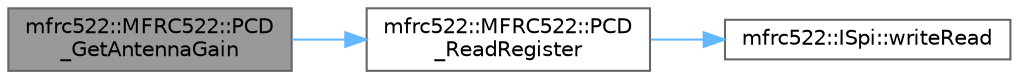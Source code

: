 digraph "mfrc522::MFRC522::PCD_GetAntennaGain"
{
 // LATEX_PDF_SIZE
  bgcolor="transparent";
  edge [fontname=Helvetica,fontsize=10,labelfontname=Helvetica,labelfontsize=10];
  node [fontname=Helvetica,fontsize=10,shape=box,height=0.2,width=0.4];
  rankdir="LR";
  Node1 [label="mfrc522::MFRC522::PCD\l_GetAntennaGain",height=0.2,width=0.4,color="gray40", fillcolor="grey60", style="filled", fontcolor="black",tooltip=" "];
  Node1 -> Node2 [color="steelblue1",style="solid"];
  Node2 [label="mfrc522::MFRC522::PCD\l_ReadRegister",height=0.2,width=0.4,color="grey40", fillcolor="white", style="filled",URL="$classmfrc522_1_1_m_f_r_c522.html#a54b1e0960ffe689bb512b9ed79dcdece",tooltip=" "];
  Node2 -> Node3 [color="steelblue1",style="solid"];
  Node3 [label="mfrc522::ISpi::writeRead",height=0.2,width=0.4,color="grey40", fillcolor="white", style="filled",URL="$structmfrc522_1_1_i_spi.html#a251598542df9d4026fc28e832d4770ac",tooltip=" "];
}
